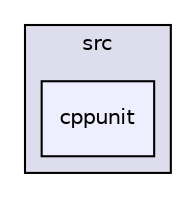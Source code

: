 digraph "assimp/assimp-3.1.1/contrib/cppunit-1.12.1/src/cppunit" {
  compound=true
  node [ fontsize="10", fontname="Helvetica"];
  edge [ labelfontsize="10", labelfontname="Helvetica"];
  subgraph clusterdir_2cc0dedb45bbf1e4b870d3c0924f4523 {
    graph [ bgcolor="#ddddee", pencolor="black", label="src" fontname="Helvetica", fontsize="10", URL="dir_2cc0dedb45bbf1e4b870d3c0924f4523.html"]
  dir_1de6f8d8f8c471e0078eeb228dd03f95 [shape=box, label="cppunit", style="filled", fillcolor="#eeeeff", pencolor="black", URL="dir_1de6f8d8f8c471e0078eeb228dd03f95.html"];
  }
}
